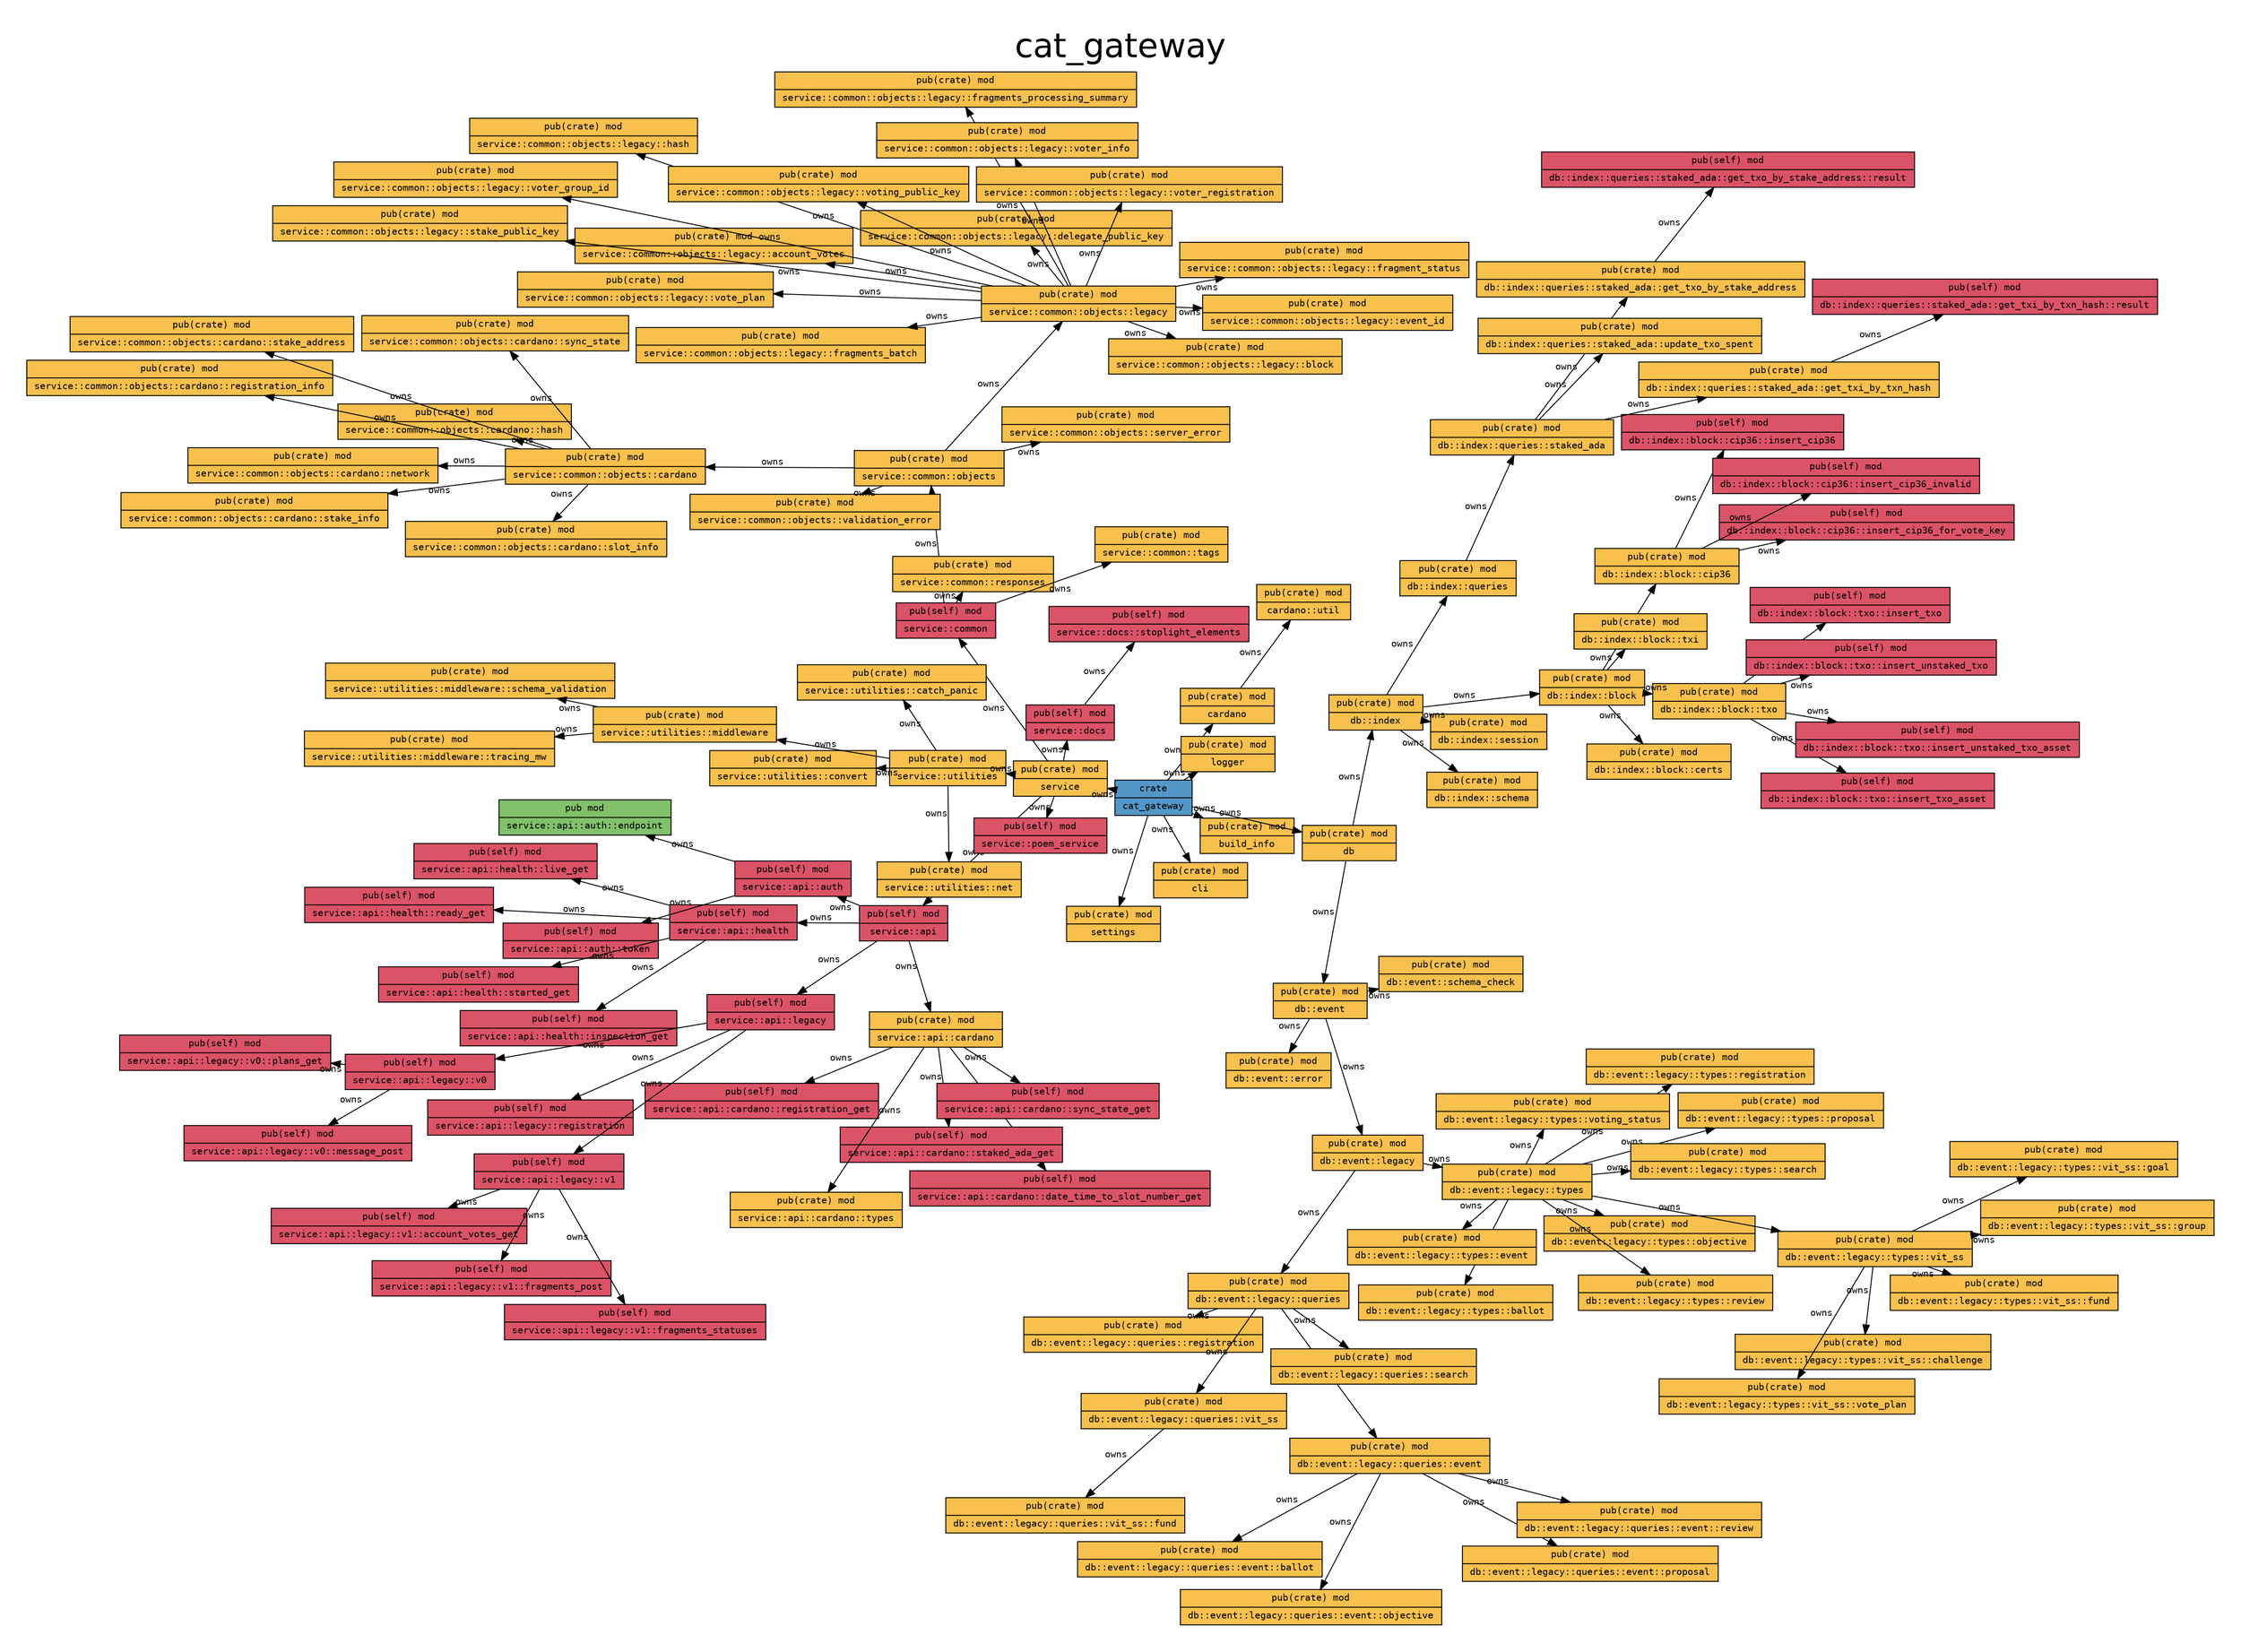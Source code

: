 digraph {

    graph [
        label="cat_gateway",
        labelloc=t,

        pad=0.4,

        // Consider rendering the graph using a different layout algorithm, such as:
        // [dot, neato, twopi, circo, fdp, sfdp]
        layout=neato,
        overlap=false,
        splines="line",
        rankdir=LR,

        fontname="Helvetica", 
        fontsize="36",
    ];

    node [
        fontname="monospace",
        fontsize="10",
        shape="record",
        style="filled",
    ];

    edge [
        fontname="monospace",
        fontsize="10",
    ];

    "cat_gateway" [label="crate|cat_gateway", fillcolor="#5397c8"]; // "crate" node
    "cat_gateway::build_info" [label="pub(crate) mod|build_info", fillcolor="#f8c04c"]; // "mod" node
    "cat_gateway::cardano" [label="pub(crate) mod|cardano", fillcolor="#f8c04c"]; // "mod" node
    "cat_gateway::cardano::util" [label="pub(crate) mod|cardano::util", fillcolor="#f8c04c"]; // "mod" node
    "cat_gateway::cli" [label="pub(crate) mod|cli", fillcolor="#f8c04c"]; // "mod" node
    "cat_gateway::db" [label="pub(crate) mod|db", fillcolor="#f8c04c"]; // "mod" node
    "cat_gateway::db::event" [label="pub(crate) mod|db::event", fillcolor="#f8c04c"]; // "mod" node
    "cat_gateway::db::event::error" [label="pub(crate) mod|db::event::error", fillcolor="#f8c04c"]; // "mod" node
    "cat_gateway::db::event::legacy" [label="pub(crate) mod|db::event::legacy", fillcolor="#f8c04c"]; // "mod" node
    "cat_gateway::db::event::legacy::queries" [label="pub(crate) mod|db::event::legacy::queries", fillcolor="#f8c04c"]; // "mod" node
    "cat_gateway::db::event::legacy::queries::event" [label="pub(crate) mod|db::event::legacy::queries::event", fillcolor="#f8c04c"]; // "mod" node
    "cat_gateway::db::event::legacy::queries::event::ballot" [label="pub(crate) mod|db::event::legacy::queries::event::ballot", fillcolor="#f8c04c"]; // "mod" node
    "cat_gateway::db::event::legacy::queries::event::objective" [label="pub(crate) mod|db::event::legacy::queries::event::objective", fillcolor="#f8c04c"]; // "mod" node
    "cat_gateway::db::event::legacy::queries::event::proposal" [label="pub(crate) mod|db::event::legacy::queries::event::proposal", fillcolor="#f8c04c"]; // "mod" node
    "cat_gateway::db::event::legacy::queries::event::review" [label="pub(crate) mod|db::event::legacy::queries::event::review", fillcolor="#f8c04c"]; // "mod" node
    "cat_gateway::db::event::legacy::queries::registration" [label="pub(crate) mod|db::event::legacy::queries::registration", fillcolor="#f8c04c"]; // "mod" node
    "cat_gateway::db::event::legacy::queries::search" [label="pub(crate) mod|db::event::legacy::queries::search", fillcolor="#f8c04c"]; // "mod" node
    "cat_gateway::db::event::legacy::queries::vit_ss" [label="pub(crate) mod|db::event::legacy::queries::vit_ss", fillcolor="#f8c04c"]; // "mod" node
    "cat_gateway::db::event::legacy::queries::vit_ss::fund" [label="pub(crate) mod|db::event::legacy::queries::vit_ss::fund", fillcolor="#f8c04c"]; // "mod" node
    "cat_gateway::db::event::legacy::types" [label="pub(crate) mod|db::event::legacy::types", fillcolor="#f8c04c"]; // "mod" node
    "cat_gateway::db::event::legacy::types::ballot" [label="pub(crate) mod|db::event::legacy::types::ballot", fillcolor="#f8c04c"]; // "mod" node
    "cat_gateway::db::event::legacy::types::event" [label="pub(crate) mod|db::event::legacy::types::event", fillcolor="#f8c04c"]; // "mod" node
    "cat_gateway::db::event::legacy::types::objective" [label="pub(crate) mod|db::event::legacy::types::objective", fillcolor="#f8c04c"]; // "mod" node
    "cat_gateway::db::event::legacy::types::proposal" [label="pub(crate) mod|db::event::legacy::types::proposal", fillcolor="#f8c04c"]; // "mod" node
    "cat_gateway::db::event::legacy::types::registration" [label="pub(crate) mod|db::event::legacy::types::registration", fillcolor="#f8c04c"]; // "mod" node
    "cat_gateway::db::event::legacy::types::review" [label="pub(crate) mod|db::event::legacy::types::review", fillcolor="#f8c04c"]; // "mod" node
    "cat_gateway::db::event::legacy::types::search" [label="pub(crate) mod|db::event::legacy::types::search", fillcolor="#f8c04c"]; // "mod" node
    "cat_gateway::db::event::legacy::types::vit_ss" [label="pub(crate) mod|db::event::legacy::types::vit_ss", fillcolor="#f8c04c"]; // "mod" node
    "cat_gateway::db::event::legacy::types::vit_ss::challenge" [label="pub(crate) mod|db::event::legacy::types::vit_ss::challenge", fillcolor="#f8c04c"]; // "mod" node
    "cat_gateway::db::event::legacy::types::vit_ss::fund" [label="pub(crate) mod|db::event::legacy::types::vit_ss::fund", fillcolor="#f8c04c"]; // "mod" node
    "cat_gateway::db::event::legacy::types::vit_ss::goal" [label="pub(crate) mod|db::event::legacy::types::vit_ss::goal", fillcolor="#f8c04c"]; // "mod" node
    "cat_gateway::db::event::legacy::types::vit_ss::group" [label="pub(crate) mod|db::event::legacy::types::vit_ss::group", fillcolor="#f8c04c"]; // "mod" node
    "cat_gateway::db::event::legacy::types::vit_ss::vote_plan" [label="pub(crate) mod|db::event::legacy::types::vit_ss::vote_plan", fillcolor="#f8c04c"]; // "mod" node
    "cat_gateway::db::event::legacy::types::voting_status" [label="pub(crate) mod|db::event::legacy::types::voting_status", fillcolor="#f8c04c"]; // "mod" node
    "cat_gateway::db::event::schema_check" [label="pub(crate) mod|db::event::schema_check", fillcolor="#f8c04c"]; // "mod" node
    "cat_gateway::db::index" [label="pub(crate) mod|db::index", fillcolor="#f8c04c"]; // "mod" node
    "cat_gateway::db::index::block" [label="pub(crate) mod|db::index::block", fillcolor="#f8c04c"]; // "mod" node
    "cat_gateway::db::index::block::certs" [label="pub(crate) mod|db::index::block::certs", fillcolor="#f8c04c"]; // "mod" node
    "cat_gateway::db::index::block::cip36" [label="pub(crate) mod|db::index::block::cip36", fillcolor="#f8c04c"]; // "mod" node
    "cat_gateway::db::index::block::cip36::insert_cip36" [label="pub(self) mod|db::index::block::cip36::insert_cip36", fillcolor="#db5367"]; // "mod" node
    "cat_gateway::db::index::block::cip36::insert_cip36_for_vote_key" [label="pub(self) mod|db::index::block::cip36::insert_cip36_for_vote_key", fillcolor="#db5367"]; // "mod" node
    "cat_gateway::db::index::block::cip36::insert_cip36_invalid" [label="pub(self) mod|db::index::block::cip36::insert_cip36_invalid", fillcolor="#db5367"]; // "mod" node
    "cat_gateway::db::index::block::txi" [label="pub(crate) mod|db::index::block::txi", fillcolor="#f8c04c"]; // "mod" node
    "cat_gateway::db::index::block::txo" [label="pub(crate) mod|db::index::block::txo", fillcolor="#f8c04c"]; // "mod" node
    "cat_gateway::db::index::block::txo::insert_txo" [label="pub(self) mod|db::index::block::txo::insert_txo", fillcolor="#db5367"]; // "mod" node
    "cat_gateway::db::index::block::txo::insert_txo_asset" [label="pub(self) mod|db::index::block::txo::insert_txo_asset", fillcolor="#db5367"]; // "mod" node
    "cat_gateway::db::index::block::txo::insert_unstaked_txo" [label="pub(self) mod|db::index::block::txo::insert_unstaked_txo", fillcolor="#db5367"]; // "mod" node
    "cat_gateway::db::index::block::txo::insert_unstaked_txo_asset" [label="pub(self) mod|db::index::block::txo::insert_unstaked_txo_asset", fillcolor="#db5367"]; // "mod" node
    "cat_gateway::db::index::queries" [label="pub(crate) mod|db::index::queries", fillcolor="#f8c04c"]; // "mod" node
    "cat_gateway::db::index::queries::staked_ada" [label="pub(crate) mod|db::index::queries::staked_ada", fillcolor="#f8c04c"]; // "mod" node
    "cat_gateway::db::index::queries::staked_ada::get_txi_by_txn_hash" [label="pub(crate) mod|db::index::queries::staked_ada::get_txi_by_txn_hash", fillcolor="#f8c04c"]; // "mod" node
    "cat_gateway::db::index::queries::staked_ada::get_txi_by_txn_hash::result" [label="pub(self) mod|db::index::queries::staked_ada::get_txi_by_txn_hash::result", fillcolor="#db5367"]; // "mod" node
    "cat_gateway::db::index::queries::staked_ada::get_txo_by_stake_address" [label="pub(crate) mod|db::index::queries::staked_ada::get_txo_by_stake_address", fillcolor="#f8c04c"]; // "mod" node
    "cat_gateway::db::index::queries::staked_ada::get_txo_by_stake_address::result" [label="pub(self) mod|db::index::queries::staked_ada::get_txo_by_stake_address::result", fillcolor="#db5367"]; // "mod" node
    "cat_gateway::db::index::queries::staked_ada::update_txo_spent" [label="pub(crate) mod|db::index::queries::staked_ada::update_txo_spent", fillcolor="#f8c04c"]; // "mod" node
    "cat_gateway::db::index::schema" [label="pub(crate) mod|db::index::schema", fillcolor="#f8c04c"]; // "mod" node
    "cat_gateway::db::index::session" [label="pub(crate) mod|db::index::session", fillcolor="#f8c04c"]; // "mod" node
    "cat_gateway::logger" [label="pub(crate) mod|logger", fillcolor="#f8c04c"]; // "mod" node
    "cat_gateway::service" [label="pub(crate) mod|service", fillcolor="#f8c04c"]; // "mod" node
    "cat_gateway::service::api" [label="pub(self) mod|service::api", fillcolor="#db5367"]; // "mod" node
    "cat_gateway::service::api::auth" [label="pub(self) mod|service::api::auth", fillcolor="#db5367"]; // "mod" node
    "cat_gateway::service::api::auth::endpoint" [label="pub mod|service::api::auth::endpoint", fillcolor="#81c169"]; // "mod" node
    "cat_gateway::service::api::auth::token" [label="pub(self) mod|service::api::auth::token", fillcolor="#db5367"]; // "mod" node
    "cat_gateway::service::api::cardano" [label="pub(crate) mod|service::api::cardano", fillcolor="#f8c04c"]; // "mod" node
    "cat_gateway::service::api::cardano::date_time_to_slot_number_get" [label="pub(self) mod|service::api::cardano::date_time_to_slot_number_get", fillcolor="#db5367"]; // "mod" node
    "cat_gateway::service::api::cardano::registration_get" [label="pub(self) mod|service::api::cardano::registration_get", fillcolor="#db5367"]; // "mod" node
    "cat_gateway::service::api::cardano::staked_ada_get" [label="pub(self) mod|service::api::cardano::staked_ada_get", fillcolor="#db5367"]; // "mod" node
    "cat_gateway::service::api::cardano::sync_state_get" [label="pub(self) mod|service::api::cardano::sync_state_get", fillcolor="#db5367"]; // "mod" node
    "cat_gateway::service::api::cardano::types" [label="pub(crate) mod|service::api::cardano::types", fillcolor="#f8c04c"]; // "mod" node
    "cat_gateway::service::api::health" [label="pub(self) mod|service::api::health", fillcolor="#db5367"]; // "mod" node
    "cat_gateway::service::api::health::inspection_get" [label="pub(self) mod|service::api::health::inspection_get", fillcolor="#db5367"]; // "mod" node
    "cat_gateway::service::api::health::live_get" [label="pub(self) mod|service::api::health::live_get", fillcolor="#db5367"]; // "mod" node
    "cat_gateway::service::api::health::ready_get" [label="pub(self) mod|service::api::health::ready_get", fillcolor="#db5367"]; // "mod" node
    "cat_gateway::service::api::health::started_get" [label="pub(self) mod|service::api::health::started_get", fillcolor="#db5367"]; // "mod" node
    "cat_gateway::service::api::legacy" [label="pub(self) mod|service::api::legacy", fillcolor="#db5367"]; // "mod" node
    "cat_gateway::service::api::legacy::registration" [label="pub(self) mod|service::api::legacy::registration", fillcolor="#db5367"]; // "mod" node
    "cat_gateway::service::api::legacy::v0" [label="pub(self) mod|service::api::legacy::v0", fillcolor="#db5367"]; // "mod" node
    "cat_gateway::service::api::legacy::v0::message_post" [label="pub(self) mod|service::api::legacy::v0::message_post", fillcolor="#db5367"]; // "mod" node
    "cat_gateway::service::api::legacy::v0::plans_get" [label="pub(self) mod|service::api::legacy::v0::plans_get", fillcolor="#db5367"]; // "mod" node
    "cat_gateway::service::api::legacy::v1" [label="pub(self) mod|service::api::legacy::v1", fillcolor="#db5367"]; // "mod" node
    "cat_gateway::service::api::legacy::v1::account_votes_get" [label="pub(self) mod|service::api::legacy::v1::account_votes_get", fillcolor="#db5367"]; // "mod" node
    "cat_gateway::service::api::legacy::v1::fragments_post" [label="pub(self) mod|service::api::legacy::v1::fragments_post", fillcolor="#db5367"]; // "mod" node
    "cat_gateway::service::api::legacy::v1::fragments_statuses" [label="pub(self) mod|service::api::legacy::v1::fragments_statuses", fillcolor="#db5367"]; // "mod" node
    "cat_gateway::service::common" [label="pub(self) mod|service::common", fillcolor="#db5367"]; // "mod" node
    "cat_gateway::service::common::objects" [label="pub(crate) mod|service::common::objects", fillcolor="#f8c04c"]; // "mod" node
    "cat_gateway::service::common::objects::cardano" [label="pub(crate) mod|service::common::objects::cardano", fillcolor="#f8c04c"]; // "mod" node
    "cat_gateway::service::common::objects::cardano::hash" [label="pub(crate) mod|service::common::objects::cardano::hash", fillcolor="#f8c04c"]; // "mod" node
    "cat_gateway::service::common::objects::cardano::network" [label="pub(crate) mod|service::common::objects::cardano::network", fillcolor="#f8c04c"]; // "mod" node
    "cat_gateway::service::common::objects::cardano::registration_info" [label="pub(crate) mod|service::common::objects::cardano::registration_info", fillcolor="#f8c04c"]; // "mod" node
    "cat_gateway::service::common::objects::cardano::slot_info" [label="pub(crate) mod|service::common::objects::cardano::slot_info", fillcolor="#f8c04c"]; // "mod" node
    "cat_gateway::service::common::objects::cardano::stake_address" [label="pub(crate) mod|service::common::objects::cardano::stake_address", fillcolor="#f8c04c"]; // "mod" node
    "cat_gateway::service::common::objects::cardano::stake_info" [label="pub(crate) mod|service::common::objects::cardano::stake_info", fillcolor="#f8c04c"]; // "mod" node
    "cat_gateway::service::common::objects::cardano::sync_state" [label="pub(crate) mod|service::common::objects::cardano::sync_state", fillcolor="#f8c04c"]; // "mod" node
    "cat_gateway::service::common::objects::legacy" [label="pub(crate) mod|service::common::objects::legacy", fillcolor="#f8c04c"]; // "mod" node
    "cat_gateway::service::common::objects::legacy::account_votes" [label="pub(crate) mod|service::common::objects::legacy::account_votes", fillcolor="#f8c04c"]; // "mod" node
    "cat_gateway::service::common::objects::legacy::block" [label="pub(crate) mod|service::common::objects::legacy::block", fillcolor="#f8c04c"]; // "mod" node
    "cat_gateway::service::common::objects::legacy::delegate_public_key" [label="pub(crate) mod|service::common::objects::legacy::delegate_public_key", fillcolor="#f8c04c"]; // "mod" node
    "cat_gateway::service::common::objects::legacy::event_id" [label="pub(crate) mod|service::common::objects::legacy::event_id", fillcolor="#f8c04c"]; // "mod" node
    "cat_gateway::service::common::objects::legacy::fragment_status" [label="pub(crate) mod|service::common::objects::legacy::fragment_status", fillcolor="#f8c04c"]; // "mod" node
    "cat_gateway::service::common::objects::legacy::fragments_batch" [label="pub(crate) mod|service::common::objects::legacy::fragments_batch", fillcolor="#f8c04c"]; // "mod" node
    "cat_gateway::service::common::objects::legacy::fragments_processing_summary" [label="pub(crate) mod|service::common::objects::legacy::fragments_processing_summary", fillcolor="#f8c04c"]; // "mod" node
    "cat_gateway::service::common::objects::legacy::hash" [label="pub(crate) mod|service::common::objects::legacy::hash", fillcolor="#f8c04c"]; // "mod" node
    "cat_gateway::service::common::objects::legacy::stake_public_key" [label="pub(crate) mod|service::common::objects::legacy::stake_public_key", fillcolor="#f8c04c"]; // "mod" node
    "cat_gateway::service::common::objects::legacy::vote_plan" [label="pub(crate) mod|service::common::objects::legacy::vote_plan", fillcolor="#f8c04c"]; // "mod" node
    "cat_gateway::service::common::objects::legacy::voter_group_id" [label="pub(crate) mod|service::common::objects::legacy::voter_group_id", fillcolor="#f8c04c"]; // "mod" node
    "cat_gateway::service::common::objects::legacy::voter_info" [label="pub(crate) mod|service::common::objects::legacy::voter_info", fillcolor="#f8c04c"]; // "mod" node
    "cat_gateway::service::common::objects::legacy::voter_registration" [label="pub(crate) mod|service::common::objects::legacy::voter_registration", fillcolor="#f8c04c"]; // "mod" node
    "cat_gateway::service::common::objects::legacy::voting_public_key" [label="pub(crate) mod|service::common::objects::legacy::voting_public_key", fillcolor="#f8c04c"]; // "mod" node
    "cat_gateway::service::common::objects::server_error" [label="pub(crate) mod|service::common::objects::server_error", fillcolor="#f8c04c"]; // "mod" node
    "cat_gateway::service::common::objects::validation_error" [label="pub(crate) mod|service::common::objects::validation_error", fillcolor="#f8c04c"]; // "mod" node
    "cat_gateway::service::common::responses" [label="pub(crate) mod|service::common::responses", fillcolor="#f8c04c"]; // "mod" node
    "cat_gateway::service::common::tags" [label="pub(crate) mod|service::common::tags", fillcolor="#f8c04c"]; // "mod" node
    "cat_gateway::service::docs" [label="pub(self) mod|service::docs", fillcolor="#db5367"]; // "mod" node
    "cat_gateway::service::docs::stoplight_elements" [label="pub(self) mod|service::docs::stoplight_elements", fillcolor="#db5367"]; // "mod" node
    "cat_gateway::service::poem_service" [label="pub(self) mod|service::poem_service", fillcolor="#db5367"]; // "mod" node
    "cat_gateway::service::utilities" [label="pub(crate) mod|service::utilities", fillcolor="#f8c04c"]; // "mod" node
    "cat_gateway::service::utilities::catch_panic" [label="pub(crate) mod|service::utilities::catch_panic", fillcolor="#f8c04c"]; // "mod" node
    "cat_gateway::service::utilities::convert" [label="pub(crate) mod|service::utilities::convert", fillcolor="#f8c04c"]; // "mod" node
    "cat_gateway::service::utilities::middleware" [label="pub(crate) mod|service::utilities::middleware", fillcolor="#f8c04c"]; // "mod" node
    "cat_gateway::service::utilities::middleware::schema_validation" [label="pub(crate) mod|service::utilities::middleware::schema_validation", fillcolor="#f8c04c"]; // "mod" node
    "cat_gateway::service::utilities::middleware::tracing_mw" [label="pub(crate) mod|service::utilities::middleware::tracing_mw", fillcolor="#f8c04c"]; // "mod" node
    "cat_gateway::service::utilities::net" [label="pub(crate) mod|service::utilities::net", fillcolor="#f8c04c"]; // "mod" node
    "cat_gateway::settings" [label="pub(crate) mod|settings", fillcolor="#f8c04c"]; // "mod" node

    "cat_gateway" -> "cat_gateway::build_info" [label="owns", color="#000000", style="solid"] [constraint=true]; // "owns" edge
    "cat_gateway" -> "cat_gateway::cardano" [label="owns", color="#000000", style="solid"] [constraint=true]; // "owns" edge
    "cat_gateway" -> "cat_gateway::cli" [label="owns", color="#000000", style="solid"] [constraint=true]; // "owns" edge
    "cat_gateway" -> "cat_gateway::db" [label="owns", color="#000000", style="solid"] [constraint=true]; // "owns" edge
    "cat_gateway" -> "cat_gateway::logger" [label="owns", color="#000000", style="solid"] [constraint=true]; // "owns" edge
    "cat_gateway" -> "cat_gateway::service" [label="owns", color="#000000", style="solid"] [constraint=true]; // "owns" edge
    "cat_gateway" -> "cat_gateway::settings" [label="owns", color="#000000", style="solid"] [constraint=true]; // "owns" edge
    "cat_gateway::cardano" -> "cat_gateway::cardano::util" [label="owns", color="#000000", style="solid"] [constraint=true]; // "owns" edge
    "cat_gateway::db" -> "cat_gateway::db::event" [label="owns", color="#000000", style="solid"] [constraint=true]; // "owns" edge
    "cat_gateway::db" -> "cat_gateway::db::index" [label="owns", color="#000000", style="solid"] [constraint=true]; // "owns" edge
    "cat_gateway::db::event" -> "cat_gateway::db::event::error" [label="owns", color="#000000", style="solid"] [constraint=true]; // "owns" edge
    "cat_gateway::db::event" -> "cat_gateway::db::event::legacy" [label="owns", color="#000000", style="solid"] [constraint=true]; // "owns" edge
    "cat_gateway::db::event" -> "cat_gateway::db::event::schema_check" [label="owns", color="#000000", style="solid"] [constraint=true]; // "owns" edge
    "cat_gateway::db::event::legacy" -> "cat_gateway::db::event::legacy::queries" [label="owns", color="#000000", style="solid"] [constraint=true]; // "owns" edge
    "cat_gateway::db::event::legacy" -> "cat_gateway::db::event::legacy::types" [label="owns", color="#000000", style="solid"] [constraint=true]; // "owns" edge
    "cat_gateway::db::event::legacy::queries" -> "cat_gateway::db::event::legacy::queries::event" [label="owns", color="#000000", style="solid"] [constraint=true]; // "owns" edge
    "cat_gateway::db::event::legacy::queries" -> "cat_gateway::db::event::legacy::queries::registration" [label="owns", color="#000000", style="solid"] [constraint=true]; // "owns" edge
    "cat_gateway::db::event::legacy::queries" -> "cat_gateway::db::event::legacy::queries::search" [label="owns", color="#000000", style="solid"] [constraint=true]; // "owns" edge
    "cat_gateway::db::event::legacy::queries" -> "cat_gateway::db::event::legacy::queries::vit_ss" [label="owns", color="#000000", style="solid"] [constraint=true]; // "owns" edge
    "cat_gateway::db::event::legacy::queries::event" -> "cat_gateway::db::event::legacy::queries::event::ballot" [label="owns", color="#000000", style="solid"] [constraint=true]; // "owns" edge
    "cat_gateway::db::event::legacy::queries::event" -> "cat_gateway::db::event::legacy::queries::event::objective" [label="owns", color="#000000", style="solid"] [constraint=true]; // "owns" edge
    "cat_gateway::db::event::legacy::queries::event" -> "cat_gateway::db::event::legacy::queries::event::proposal" [label="owns", color="#000000", style="solid"] [constraint=true]; // "owns" edge
    "cat_gateway::db::event::legacy::queries::event" -> "cat_gateway::db::event::legacy::queries::event::review" [label="owns", color="#000000", style="solid"] [constraint=true]; // "owns" edge
    "cat_gateway::db::event::legacy::queries::vit_ss" -> "cat_gateway::db::event::legacy::queries::vit_ss::fund" [label="owns", color="#000000", style="solid"] [constraint=true]; // "owns" edge
    "cat_gateway::db::event::legacy::types" -> "cat_gateway::db::event::legacy::types::ballot" [label="owns", color="#000000", style="solid"] [constraint=true]; // "owns" edge
    "cat_gateway::db::event::legacy::types" -> "cat_gateway::db::event::legacy::types::event" [label="owns", color="#000000", style="solid"] [constraint=true]; // "owns" edge
    "cat_gateway::db::event::legacy::types" -> "cat_gateway::db::event::legacy::types::objective" [label="owns", color="#000000", style="solid"] [constraint=true]; // "owns" edge
    "cat_gateway::db::event::legacy::types" -> "cat_gateway::db::event::legacy::types::proposal" [label="owns", color="#000000", style="solid"] [constraint=true]; // "owns" edge
    "cat_gateway::db::event::legacy::types" -> "cat_gateway::db::event::legacy::types::registration" [label="owns", color="#000000", style="solid"] [constraint=true]; // "owns" edge
    "cat_gateway::db::event::legacy::types" -> "cat_gateway::db::event::legacy::types::review" [label="owns", color="#000000", style="solid"] [constraint=true]; // "owns" edge
    "cat_gateway::db::event::legacy::types" -> "cat_gateway::db::event::legacy::types::search" [label="owns", color="#000000", style="solid"] [constraint=true]; // "owns" edge
    "cat_gateway::db::event::legacy::types" -> "cat_gateway::db::event::legacy::types::vit_ss" [label="owns", color="#000000", style="solid"] [constraint=true]; // "owns" edge
    "cat_gateway::db::event::legacy::types" -> "cat_gateway::db::event::legacy::types::voting_status" [label="owns", color="#000000", style="solid"] [constraint=true]; // "owns" edge
    "cat_gateway::db::event::legacy::types::vit_ss" -> "cat_gateway::db::event::legacy::types::vit_ss::challenge" [label="owns", color="#000000", style="solid"] [constraint=true]; // "owns" edge
    "cat_gateway::db::event::legacy::types::vit_ss" -> "cat_gateway::db::event::legacy::types::vit_ss::fund" [label="owns", color="#000000", style="solid"] [constraint=true]; // "owns" edge
    "cat_gateway::db::event::legacy::types::vit_ss" -> "cat_gateway::db::event::legacy::types::vit_ss::goal" [label="owns", color="#000000", style="solid"] [constraint=true]; // "owns" edge
    "cat_gateway::db::event::legacy::types::vit_ss" -> "cat_gateway::db::event::legacy::types::vit_ss::group" [label="owns", color="#000000", style="solid"] [constraint=true]; // "owns" edge
    "cat_gateway::db::event::legacy::types::vit_ss" -> "cat_gateway::db::event::legacy::types::vit_ss::vote_plan" [label="owns", color="#000000", style="solid"] [constraint=true]; // "owns" edge
    "cat_gateway::db::index" -> "cat_gateway::db::index::block" [label="owns", color="#000000", style="solid"] [constraint=true]; // "owns" edge
    "cat_gateway::db::index" -> "cat_gateway::db::index::queries" [label="owns", color="#000000", style="solid"] [constraint=true]; // "owns" edge
    "cat_gateway::db::index" -> "cat_gateway::db::index::schema" [label="owns", color="#000000", style="solid"] [constraint=true]; // "owns" edge
    "cat_gateway::db::index" -> "cat_gateway::db::index::session" [label="owns", color="#000000", style="solid"] [constraint=true]; // "owns" edge
    "cat_gateway::db::index::block" -> "cat_gateway::db::index::block::certs" [label="owns", color="#000000", style="solid"] [constraint=true]; // "owns" edge
    "cat_gateway::db::index::block" -> "cat_gateway::db::index::block::cip36" [label="owns", color="#000000", style="solid"] [constraint=true]; // "owns" edge
    "cat_gateway::db::index::block" -> "cat_gateway::db::index::block::txi" [label="owns", color="#000000", style="solid"] [constraint=true]; // "owns" edge
    "cat_gateway::db::index::block" -> "cat_gateway::db::index::block::txo" [label="owns", color="#000000", style="solid"] [constraint=true]; // "owns" edge
    "cat_gateway::db::index::block::cip36" -> "cat_gateway::db::index::block::cip36::insert_cip36" [label="owns", color="#000000", style="solid"] [constraint=true]; // "owns" edge
    "cat_gateway::db::index::block::cip36" -> "cat_gateway::db::index::block::cip36::insert_cip36_for_vote_key" [label="owns", color="#000000", style="solid"] [constraint=true]; // "owns" edge
    "cat_gateway::db::index::block::cip36" -> "cat_gateway::db::index::block::cip36::insert_cip36_invalid" [label="owns", color="#000000", style="solid"] [constraint=true]; // "owns" edge
    "cat_gateway::db::index::block::txo" -> "cat_gateway::db::index::block::txo::insert_txo" [label="owns", color="#000000", style="solid"] [constraint=true]; // "owns" edge
    "cat_gateway::db::index::block::txo" -> "cat_gateway::db::index::block::txo::insert_txo_asset" [label="owns", color="#000000", style="solid"] [constraint=true]; // "owns" edge
    "cat_gateway::db::index::block::txo" -> "cat_gateway::db::index::block::txo::insert_unstaked_txo" [label="owns", color="#000000", style="solid"] [constraint=true]; // "owns" edge
    "cat_gateway::db::index::block::txo" -> "cat_gateway::db::index::block::txo::insert_unstaked_txo_asset" [label="owns", color="#000000", style="solid"] [constraint=true]; // "owns" edge
    "cat_gateway::db::index::queries" -> "cat_gateway::db::index::queries::staked_ada" [label="owns", color="#000000", style="solid"] [constraint=true]; // "owns" edge
    "cat_gateway::db::index::queries::staked_ada" -> "cat_gateway::db::index::queries::staked_ada::get_txi_by_txn_hash" [label="owns", color="#000000", style="solid"] [constraint=true]; // "owns" edge
    "cat_gateway::db::index::queries::staked_ada" -> "cat_gateway::db::index::queries::staked_ada::get_txo_by_stake_address" [label="owns", color="#000000", style="solid"] [constraint=true]; // "owns" edge
    "cat_gateway::db::index::queries::staked_ada" -> "cat_gateway::db::index::queries::staked_ada::update_txo_spent" [label="owns", color="#000000", style="solid"] [constraint=true]; // "owns" edge
    "cat_gateway::db::index::queries::staked_ada::get_txi_by_txn_hash" -> "cat_gateway::db::index::queries::staked_ada::get_txi_by_txn_hash::result" [label="owns", color="#000000", style="solid"] [constraint=true]; // "owns" edge
    "cat_gateway::db::index::queries::staked_ada::get_txo_by_stake_address" -> "cat_gateway::db::index::queries::staked_ada::get_txo_by_stake_address::result" [label="owns", color="#000000", style="solid"] [constraint=true]; // "owns" edge
    "cat_gateway::service" -> "cat_gateway::service::api" [label="owns", color="#000000", style="solid"] [constraint=true]; // "owns" edge
    "cat_gateway::service" -> "cat_gateway::service::common" [label="owns", color="#000000", style="solid"] [constraint=true]; // "owns" edge
    "cat_gateway::service" -> "cat_gateway::service::docs" [label="owns", color="#000000", style="solid"] [constraint=true]; // "owns" edge
    "cat_gateway::service" -> "cat_gateway::service::poem_service" [label="owns", color="#000000", style="solid"] [constraint=true]; // "owns" edge
    "cat_gateway::service" -> "cat_gateway::service::utilities" [label="owns", color="#000000", style="solid"] [constraint=true]; // "owns" edge
    "cat_gateway::service::api" -> "cat_gateway::service::api::auth" [label="owns", color="#000000", style="solid"] [constraint=true]; // "owns" edge
    "cat_gateway::service::api" -> "cat_gateway::service::api::cardano" [label="owns", color="#000000", style="solid"] [constraint=true]; // "owns" edge
    "cat_gateway::service::api" -> "cat_gateway::service::api::health" [label="owns", color="#000000", style="solid"] [constraint=true]; // "owns" edge
    "cat_gateway::service::api" -> "cat_gateway::service::api::legacy" [label="owns", color="#000000", style="solid"] [constraint=true]; // "owns" edge
    "cat_gateway::service::api::auth" -> "cat_gateway::service::api::auth::endpoint" [label="owns", color="#000000", style="solid"] [constraint=true]; // "owns" edge
    "cat_gateway::service::api::auth" -> "cat_gateway::service::api::auth::token" [label="owns", color="#000000", style="solid"] [constraint=true]; // "owns" edge
    "cat_gateway::service::api::cardano" -> "cat_gateway::service::api::cardano::date_time_to_slot_number_get" [label="owns", color="#000000", style="solid"] [constraint=true]; // "owns" edge
    "cat_gateway::service::api::cardano" -> "cat_gateway::service::api::cardano::registration_get" [label="owns", color="#000000", style="solid"] [constraint=true]; // "owns" edge
    "cat_gateway::service::api::cardano" -> "cat_gateway::service::api::cardano::staked_ada_get" [label="owns", color="#000000", style="solid"] [constraint=true]; // "owns" edge
    "cat_gateway::service::api::cardano" -> "cat_gateway::service::api::cardano::sync_state_get" [label="owns", color="#000000", style="solid"] [constraint=true]; // "owns" edge
    "cat_gateway::service::api::cardano" -> "cat_gateway::service::api::cardano::types" [label="owns", color="#000000", style="solid"] [constraint=true]; // "owns" edge
    "cat_gateway::service::api::health" -> "cat_gateway::service::api::health::inspection_get" [label="owns", color="#000000", style="solid"] [constraint=true]; // "owns" edge
    "cat_gateway::service::api::health" -> "cat_gateway::service::api::health::live_get" [label="owns", color="#000000", style="solid"] [constraint=true]; // "owns" edge
    "cat_gateway::service::api::health" -> "cat_gateway::service::api::health::ready_get" [label="owns", color="#000000", style="solid"] [constraint=true]; // "owns" edge
    "cat_gateway::service::api::health" -> "cat_gateway::service::api::health::started_get" [label="owns", color="#000000", style="solid"] [constraint=true]; // "owns" edge
    "cat_gateway::service::api::legacy" -> "cat_gateway::service::api::legacy::registration" [label="owns", color="#000000", style="solid"] [constraint=true]; // "owns" edge
    "cat_gateway::service::api::legacy" -> "cat_gateway::service::api::legacy::v0" [label="owns", color="#000000", style="solid"] [constraint=true]; // "owns" edge
    "cat_gateway::service::api::legacy" -> "cat_gateway::service::api::legacy::v1" [label="owns", color="#000000", style="solid"] [constraint=true]; // "owns" edge
    "cat_gateway::service::api::legacy::v0" -> "cat_gateway::service::api::legacy::v0::message_post" [label="owns", color="#000000", style="solid"] [constraint=true]; // "owns" edge
    "cat_gateway::service::api::legacy::v0" -> "cat_gateway::service::api::legacy::v0::plans_get" [label="owns", color="#000000", style="solid"] [constraint=true]; // "owns" edge
    "cat_gateway::service::api::legacy::v1" -> "cat_gateway::service::api::legacy::v1::account_votes_get" [label="owns", color="#000000", style="solid"] [constraint=true]; // "owns" edge
    "cat_gateway::service::api::legacy::v1" -> "cat_gateway::service::api::legacy::v1::fragments_post" [label="owns", color="#000000", style="solid"] [constraint=true]; // "owns" edge
    "cat_gateway::service::api::legacy::v1" -> "cat_gateway::service::api::legacy::v1::fragments_statuses" [label="owns", color="#000000", style="solid"] [constraint=true]; // "owns" edge
    "cat_gateway::service::common" -> "cat_gateway::service::common::objects" [label="owns", color="#000000", style="solid"] [constraint=true]; // "owns" edge
    "cat_gateway::service::common" -> "cat_gateway::service::common::responses" [label="owns", color="#000000", style="solid"] [constraint=true]; // "owns" edge
    "cat_gateway::service::common" -> "cat_gateway::service::common::tags" [label="owns", color="#000000", style="solid"] [constraint=true]; // "owns" edge
    "cat_gateway::service::common::objects" -> "cat_gateway::service::common::objects::cardano" [label="owns", color="#000000", style="solid"] [constraint=true]; // "owns" edge
    "cat_gateway::service::common::objects" -> "cat_gateway::service::common::objects::legacy" [label="owns", color="#000000", style="solid"] [constraint=true]; // "owns" edge
    "cat_gateway::service::common::objects" -> "cat_gateway::service::common::objects::server_error" [label="owns", color="#000000", style="solid"] [constraint=true]; // "owns" edge
    "cat_gateway::service::common::objects" -> "cat_gateway::service::common::objects::validation_error" [label="owns", color="#000000", style="solid"] [constraint=true]; // "owns" edge
    "cat_gateway::service::common::objects::cardano" -> "cat_gateway::service::common::objects::cardano::hash" [label="owns", color="#000000", style="solid"] [constraint=true]; // "owns" edge
    "cat_gateway::service::common::objects::cardano" -> "cat_gateway::service::common::objects::cardano::network" [label="owns", color="#000000", style="solid"] [constraint=true]; // "owns" edge
    "cat_gateway::service::common::objects::cardano" -> "cat_gateway::service::common::objects::cardano::registration_info" [label="owns", color="#000000", style="solid"] [constraint=true]; // "owns" edge
    "cat_gateway::service::common::objects::cardano" -> "cat_gateway::service::common::objects::cardano::slot_info" [label="owns", color="#000000", style="solid"] [constraint=true]; // "owns" edge
    "cat_gateway::service::common::objects::cardano" -> "cat_gateway::service::common::objects::cardano::stake_address" [label="owns", color="#000000", style="solid"] [constraint=true]; // "owns" edge
    "cat_gateway::service::common::objects::cardano" -> "cat_gateway::service::common::objects::cardano::stake_info" [label="owns", color="#000000", style="solid"] [constraint=true]; // "owns" edge
    "cat_gateway::service::common::objects::cardano" -> "cat_gateway::service::common::objects::cardano::sync_state" [label="owns", color="#000000", style="solid"] [constraint=true]; // "owns" edge
    "cat_gateway::service::common::objects::legacy" -> "cat_gateway::service::common::objects::legacy::account_votes" [label="owns", color="#000000", style="solid"] [constraint=true]; // "owns" edge
    "cat_gateway::service::common::objects::legacy" -> "cat_gateway::service::common::objects::legacy::block" [label="owns", color="#000000", style="solid"] [constraint=true]; // "owns" edge
    "cat_gateway::service::common::objects::legacy" -> "cat_gateway::service::common::objects::legacy::delegate_public_key" [label="owns", color="#000000", style="solid"] [constraint=true]; // "owns" edge
    "cat_gateway::service::common::objects::legacy" -> "cat_gateway::service::common::objects::legacy::event_id" [label="owns", color="#000000", style="solid"] [constraint=true]; // "owns" edge
    "cat_gateway::service::common::objects::legacy" -> "cat_gateway::service::common::objects::legacy::fragment_status" [label="owns", color="#000000", style="solid"] [constraint=true]; // "owns" edge
    "cat_gateway::service::common::objects::legacy" -> "cat_gateway::service::common::objects::legacy::fragments_batch" [label="owns", color="#000000", style="solid"] [constraint=true]; // "owns" edge
    "cat_gateway::service::common::objects::legacy" -> "cat_gateway::service::common::objects::legacy::fragments_processing_summary" [label="owns", color="#000000", style="solid"] [constraint=true]; // "owns" edge
    "cat_gateway::service::common::objects::legacy" -> "cat_gateway::service::common::objects::legacy::hash" [label="owns", color="#000000", style="solid"] [constraint=true]; // "owns" edge
    "cat_gateway::service::common::objects::legacy" -> "cat_gateway::service::common::objects::legacy::stake_public_key" [label="owns", color="#000000", style="solid"] [constraint=true]; // "owns" edge
    "cat_gateway::service::common::objects::legacy" -> "cat_gateway::service::common::objects::legacy::vote_plan" [label="owns", color="#000000", style="solid"] [constraint=true]; // "owns" edge
    "cat_gateway::service::common::objects::legacy" -> "cat_gateway::service::common::objects::legacy::voter_group_id" [label="owns", color="#000000", style="solid"] [constraint=true]; // "owns" edge
    "cat_gateway::service::common::objects::legacy" -> "cat_gateway::service::common::objects::legacy::voter_info" [label="owns", color="#000000", style="solid"] [constraint=true]; // "owns" edge
    "cat_gateway::service::common::objects::legacy" -> "cat_gateway::service::common::objects::legacy::voter_registration" [label="owns", color="#000000", style="solid"] [constraint=true]; // "owns" edge
    "cat_gateway::service::common::objects::legacy" -> "cat_gateway::service::common::objects::legacy::voting_public_key" [label="owns", color="#000000", style="solid"] [constraint=true]; // "owns" edge
    "cat_gateway::service::docs" -> "cat_gateway::service::docs::stoplight_elements" [label="owns", color="#000000", style="solid"] [constraint=true]; // "owns" edge
    "cat_gateway::service::utilities" -> "cat_gateway::service::utilities::catch_panic" [label="owns", color="#000000", style="solid"] [constraint=true]; // "owns" edge
    "cat_gateway::service::utilities" -> "cat_gateway::service::utilities::convert" [label="owns", color="#000000", style="solid"] [constraint=true]; // "owns" edge
    "cat_gateway::service::utilities" -> "cat_gateway::service::utilities::middleware" [label="owns", color="#000000", style="solid"] [constraint=true]; // "owns" edge
    "cat_gateway::service::utilities" -> "cat_gateway::service::utilities::net" [label="owns", color="#000000", style="solid"] [constraint=true]; // "owns" edge
    "cat_gateway::service::utilities::middleware" -> "cat_gateway::service::utilities::middleware::schema_validation" [label="owns", color="#000000", style="solid"] [constraint=true]; // "owns" edge
    "cat_gateway::service::utilities::middleware" -> "cat_gateway::service::utilities::middleware::tracing_mw" [label="owns", color="#000000", style="solid"] [constraint=true]; // "owns" edge

}
